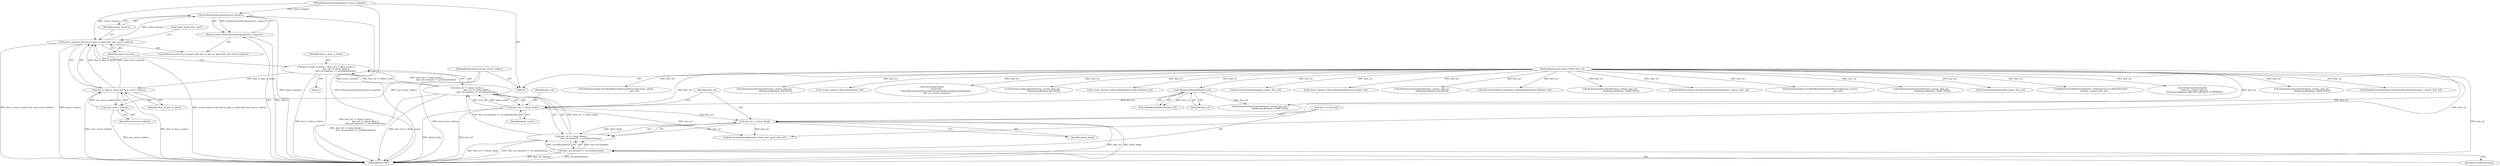 digraph "0_Chrome_adca986a53b31b6da4cb22f8e755f6856daea89a_0@pointer" {
"1000289" [label="(Call,SiteInstanceDescriptor(source_instance))"];
"1000282" [label="(Call,source_instance && dest_is_data_or_about && !was_server_redirect)"];
"1000102" [label="(MethodParameterIn,SiteInstance* source_instance)"];
"1000284" [label="(Call,dest_is_data_or_about && !was_server_redirect)"];
"1000268" [label="(Call,dest_is_data_or_about = dest_url == about_srcdoc ||\n                               dest_url == about_blank ||\n                               dest_url.scheme() == url::kDataScheme)"];
"1000270" [label="(Call,dest_url == about_srcdoc ||\n                               dest_url == about_blank ||\n                               dest_url.scheme() == url::kDataScheme)"];
"1000271" [label="(Call,dest_url == about_srcdoc)"];
"1000257" [label="(Call,IsRendererDebugURL(dest_url))"];
"1000101" [label="(MethodParameterIn,const GURL& dest_url)"];
"1000274" [label="(Call,dest_url == about_blank ||\n                               dest_url.scheme() == url::kDataScheme)"];
"1000275" [label="(Call,dest_url == about_blank)"];
"1000278" [label="(Call,dest_url.scheme() == url::kDataScheme)"];
"1000286" [label="(Call,!was_server_redirect)"];
"1000109" [label="(MethodParameterIn,bool was_server_redirect)"];
"1000288" [label="(Return,return SiteInstanceDescriptor(source_instance);)"];
"1000109" [label="(MethodParameterIn,bool was_server_redirect)"];
"1000284" [label="(Call,dest_is_data_or_about && !was_server_redirect)"];
"1000275" [label="(Call,dest_url == about_blank)"];
"1000197" [label="(Call,SiteInstanceDescriptor(browser_context, dest_url,\n                                    SiteInstanceRelation::RELATED))"];
"1000270" [label="(Call,dest_url == about_srcdoc ||\n                               dest_url == about_blank ||\n                               dest_url.scheme() == url::kDataScheme)"];
"1000283" [label="(Identifier,source_instance)"];
"1000292" [label="(Call,IsCurrentlySameSite(render_frame_host_.get(), dest_url))"];
"1000232" [label="(Call,current_instance_impl->SetSite(dest_url))"];
"1000342" [label="(Call,GetContentClient()\n            ->browser()\n            ->ShouldFrameShareParentSiteInstanceDespiteTopDocumentIsolation(\n                dest_url, current_instance))"];
"1000205" [label="(Call,SiteInstanceDescriptor(browser_context, dest_url,\n                                    SiteInstanceRelation::RELATED))"];
"1000257" [label="(Call,IsRendererDebugURL(dest_url))"];
"1000258" [label="(Identifier,dest_url)"];
"1000281" [label="(ControlStructure,if (source_instance && dest_is_data_or_about && !was_server_redirect))"];
"1000278" [label="(Call,dest_url.scheme() == url::kDataScheme)"];
"1000202" [label="(Call,current_instance_impl->HasWrongProcessForURL(dest_url))"];
"1000383" [label="(MethodReturn,RET)"];
"1000324" [label="(Call,IsCurrentlySameSite(opener_frame, dest_url))"];
"1000192" [label="(Call,current_instance_impl->HasRelatedSiteInstance(dest_url))"];
"1000277" [label="(Identifier,about_blank)"];
"1000101" [label="(MethodParameterIn,const GURL& dest_url)"];
"1000379" [label="(Call,SiteInstanceDescriptor(browser_context, dest_url,\n                                SiteInstanceRelation::RELATED))"];
"1000287" [label="(Identifier,was_server_redirect)"];
"1000285" [label="(Identifier,dest_is_data_or_about)"];
"1000229" [label="(Call,GetContentClient()->browser()->ShouldAssignSiteForURL(dest_url))"];
"1000102" [label="(MethodParameterIn,SiteInstance* source_instance)"];
"1000280" [label="(Identifier,url::kDataScheme)"];
"1000222" [label="(Call,SiteInstanceDescriptor(browser_context, dest_url,\n                                    SiteInstanceRelation::UNRELATED))"];
"1000184" [label="(Call,RenderProcessHost::ShouldUseProcessPerSite(browser_context, dest_url))"];
"1000279" [label="(Call,dest_url.scheme())"];
"1000282" [label="(Call,source_instance && dest_is_data_or_about && !was_server_redirect)"];
"1000256" [label="(Call,!IsRendererDebugURL(dest_url))"];
"1000274" [label="(Call,dest_url == about_blank ||\n                               dest_url.scheme() == url::kDataScheme)"];
"1000337" [label="(Call,SiteInstanceImpl::DoesSiteRequireDedicatedProcess(browser_context,\n                                                         dest_url))"];
"1000273" [label="(Identifier,about_srcdoc)"];
"1000293" [label="(Call,render_frame_host_.get())"];
"1000288" [label="(Return,return SiteInstanceDescriptor(source_instance);)"];
"1000212" [label="(Call,SiteInstanceDescriptor(browser_context, dest_url,\n                                    SiteInstanceRelation::UNRELATED))"];
"1000310" [label="(Call,IsCurrentlySameSite(main_frame, dest_url))"];
"1000110" [label="(Block,)"];
"1000217" [label="(Call,WebUIControllerFactoryRegistry::GetInstance()->UseWebUIForURL(\n            browser_context, dest_url))"];
"1000350" [label="(Call,SiteInstanceDescriptor(\n        browser_context, dest_url,\n        SiteInstanceRelation::RELATED_DEFAULT_SUBFRAME))"];
"1000271" [label="(Call,dest_url == about_srcdoc)"];
"1000261" [label="(Call,SiteInstanceDescriptor(browser_context, dest_url,\n                                  SiteInstanceRelation::UNRELATED))"];
"1000272" [label="(Identifier,dest_url)"];
"1000289" [label="(Call,SiteInstanceDescriptor(source_instance))"];
"1000269" [label="(Identifier,dest_is_data_or_about)"];
"1000276" [label="(Identifier,dest_url)"];
"1000268" [label="(Call,dest_is_data_or_about = dest_url == about_srcdoc ||\n                               dest_url == about_blank ||\n                               dest_url.scheme() == url::kDataScheme)"];
"1000141" [label="(Call,SiteInstanceDescriptor(browser_context, dest_url,\n                                  SiteInstanceRelation::UNRELATED))"];
"1000187" [label="(Call,RenderProcessHostImpl::GetProcessHostForSite(browser_context, dest_url))"];
"1000290" [label="(Identifier,source_instance)"];
"1000365" [label="(Call,SiteInstanceImpl::DoesSiteRequireDedicatedProcess(browser_context,\n                                                          dest_url))"];
"1000286" [label="(Call,!was_server_redirect)"];
"1000289" -> "1000288"  [label="AST: "];
"1000289" -> "1000290"  [label="CFG: "];
"1000290" -> "1000289"  [label="AST: "];
"1000288" -> "1000289"  [label="CFG: "];
"1000289" -> "1000383"  [label="DDG: source_instance"];
"1000289" -> "1000383"  [label="DDG: SiteInstanceDescriptor(source_instance)"];
"1000289" -> "1000288"  [label="DDG: SiteInstanceDescriptor(source_instance)"];
"1000282" -> "1000289"  [label="DDG: source_instance"];
"1000102" -> "1000289"  [label="DDG: source_instance"];
"1000282" -> "1000281"  [label="AST: "];
"1000282" -> "1000283"  [label="CFG: "];
"1000282" -> "1000284"  [label="CFG: "];
"1000283" -> "1000282"  [label="AST: "];
"1000284" -> "1000282"  [label="AST: "];
"1000290" -> "1000282"  [label="CFG: "];
"1000293" -> "1000282"  [label="CFG: "];
"1000282" -> "1000383"  [label="DDG: source_instance && dest_is_data_or_about && !was_server_redirect"];
"1000282" -> "1000383"  [label="DDG: dest_is_data_or_about && !was_server_redirect"];
"1000282" -> "1000383"  [label="DDG: source_instance"];
"1000102" -> "1000282"  [label="DDG: source_instance"];
"1000284" -> "1000282"  [label="DDG: dest_is_data_or_about"];
"1000284" -> "1000282"  [label="DDG: !was_server_redirect"];
"1000102" -> "1000100"  [label="AST: "];
"1000102" -> "1000383"  [label="DDG: source_instance"];
"1000284" -> "1000285"  [label="CFG: "];
"1000284" -> "1000286"  [label="CFG: "];
"1000285" -> "1000284"  [label="AST: "];
"1000286" -> "1000284"  [label="AST: "];
"1000284" -> "1000383"  [label="DDG: !was_server_redirect"];
"1000284" -> "1000383"  [label="DDG: dest_is_data_or_about"];
"1000268" -> "1000284"  [label="DDG: dest_is_data_or_about"];
"1000286" -> "1000284"  [label="DDG: was_server_redirect"];
"1000268" -> "1000110"  [label="AST: "];
"1000268" -> "1000270"  [label="CFG: "];
"1000269" -> "1000268"  [label="AST: "];
"1000270" -> "1000268"  [label="AST: "];
"1000283" -> "1000268"  [label="CFG: "];
"1000268" -> "1000383"  [label="DDG: dest_is_data_or_about"];
"1000268" -> "1000383"  [label="DDG: dest_url == about_srcdoc ||\n                               dest_url == about_blank ||\n                               dest_url.scheme() == url::kDataScheme"];
"1000270" -> "1000268"  [label="DDG: dest_url == about_srcdoc"];
"1000270" -> "1000268"  [label="DDG: dest_url == about_blank ||\n                               dest_url.scheme() == url::kDataScheme"];
"1000270" -> "1000271"  [label="CFG: "];
"1000270" -> "1000274"  [label="CFG: "];
"1000271" -> "1000270"  [label="AST: "];
"1000274" -> "1000270"  [label="AST: "];
"1000270" -> "1000383"  [label="DDG: dest_url == about_blank ||\n                               dest_url.scheme() == url::kDataScheme"];
"1000270" -> "1000383"  [label="DDG: dest_url == about_srcdoc"];
"1000271" -> "1000270"  [label="DDG: dest_url"];
"1000271" -> "1000270"  [label="DDG: about_srcdoc"];
"1000274" -> "1000270"  [label="DDG: dest_url == about_blank"];
"1000274" -> "1000270"  [label="DDG: dest_url.scheme() == url::kDataScheme"];
"1000271" -> "1000273"  [label="CFG: "];
"1000272" -> "1000271"  [label="AST: "];
"1000273" -> "1000271"  [label="AST: "];
"1000276" -> "1000271"  [label="CFG: "];
"1000271" -> "1000383"  [label="DDG: about_srcdoc"];
"1000271" -> "1000383"  [label="DDG: dest_url"];
"1000257" -> "1000271"  [label="DDG: dest_url"];
"1000101" -> "1000271"  [label="DDG: dest_url"];
"1000271" -> "1000275"  [label="DDG: dest_url"];
"1000271" -> "1000292"  [label="DDG: dest_url"];
"1000257" -> "1000256"  [label="AST: "];
"1000257" -> "1000258"  [label="CFG: "];
"1000258" -> "1000257"  [label="AST: "];
"1000256" -> "1000257"  [label="CFG: "];
"1000257" -> "1000256"  [label="DDG: dest_url"];
"1000101" -> "1000257"  [label="DDG: dest_url"];
"1000257" -> "1000261"  [label="DDG: dest_url"];
"1000101" -> "1000100"  [label="AST: "];
"1000101" -> "1000383"  [label="DDG: dest_url"];
"1000101" -> "1000141"  [label="DDG: dest_url"];
"1000101" -> "1000184"  [label="DDG: dest_url"];
"1000101" -> "1000187"  [label="DDG: dest_url"];
"1000101" -> "1000192"  [label="DDG: dest_url"];
"1000101" -> "1000197"  [label="DDG: dest_url"];
"1000101" -> "1000202"  [label="DDG: dest_url"];
"1000101" -> "1000205"  [label="DDG: dest_url"];
"1000101" -> "1000212"  [label="DDG: dest_url"];
"1000101" -> "1000217"  [label="DDG: dest_url"];
"1000101" -> "1000222"  [label="DDG: dest_url"];
"1000101" -> "1000229"  [label="DDG: dest_url"];
"1000101" -> "1000232"  [label="DDG: dest_url"];
"1000101" -> "1000261"  [label="DDG: dest_url"];
"1000101" -> "1000275"  [label="DDG: dest_url"];
"1000101" -> "1000292"  [label="DDG: dest_url"];
"1000101" -> "1000310"  [label="DDG: dest_url"];
"1000101" -> "1000324"  [label="DDG: dest_url"];
"1000101" -> "1000337"  [label="DDG: dest_url"];
"1000101" -> "1000342"  [label="DDG: dest_url"];
"1000101" -> "1000350"  [label="DDG: dest_url"];
"1000101" -> "1000365"  [label="DDG: dest_url"];
"1000101" -> "1000379"  [label="DDG: dest_url"];
"1000274" -> "1000275"  [label="CFG: "];
"1000274" -> "1000278"  [label="CFG: "];
"1000275" -> "1000274"  [label="AST: "];
"1000278" -> "1000274"  [label="AST: "];
"1000274" -> "1000383"  [label="DDG: dest_url == about_blank"];
"1000274" -> "1000383"  [label="DDG: dest_url.scheme() == url::kDataScheme"];
"1000275" -> "1000274"  [label="DDG: dest_url"];
"1000275" -> "1000274"  [label="DDG: about_blank"];
"1000278" -> "1000274"  [label="DDG: dest_url.scheme()"];
"1000278" -> "1000274"  [label="DDG: url::kDataScheme"];
"1000275" -> "1000277"  [label="CFG: "];
"1000276" -> "1000275"  [label="AST: "];
"1000277" -> "1000275"  [label="AST: "];
"1000279" -> "1000275"  [label="CFG: "];
"1000275" -> "1000383"  [label="DDG: dest_url"];
"1000275" -> "1000383"  [label="DDG: about_blank"];
"1000275" -> "1000292"  [label="DDG: dest_url"];
"1000278" -> "1000280"  [label="CFG: "];
"1000279" -> "1000278"  [label="AST: "];
"1000280" -> "1000278"  [label="AST: "];
"1000278" -> "1000383"  [label="DDG: url::kDataScheme"];
"1000278" -> "1000383"  [label="DDG: dest_url.scheme()"];
"1000286" -> "1000287"  [label="CFG: "];
"1000287" -> "1000286"  [label="AST: "];
"1000286" -> "1000383"  [label="DDG: was_server_redirect"];
"1000109" -> "1000286"  [label="DDG: was_server_redirect"];
"1000109" -> "1000100"  [label="AST: "];
"1000109" -> "1000383"  [label="DDG: was_server_redirect"];
"1000288" -> "1000281"  [label="AST: "];
"1000383" -> "1000288"  [label="CFG: "];
"1000288" -> "1000383"  [label="DDG: <RET>"];
}
